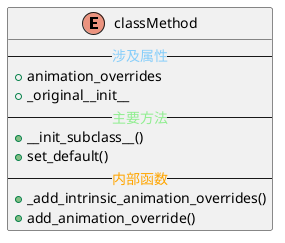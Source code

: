 @startuml 00类方法
enum cM as "classMethod"{
    --<color:lightskyblue>涉及属性--
    + animation_overrides
    + _original__init__
    --<color:lightgreen>主要方法--
    + __init_subclass__()
    + set_default()
    --<color:orange>内部函数--
    + _add_intrinsic_animation_overrides()
    + add_animation_override()
}

@enduml